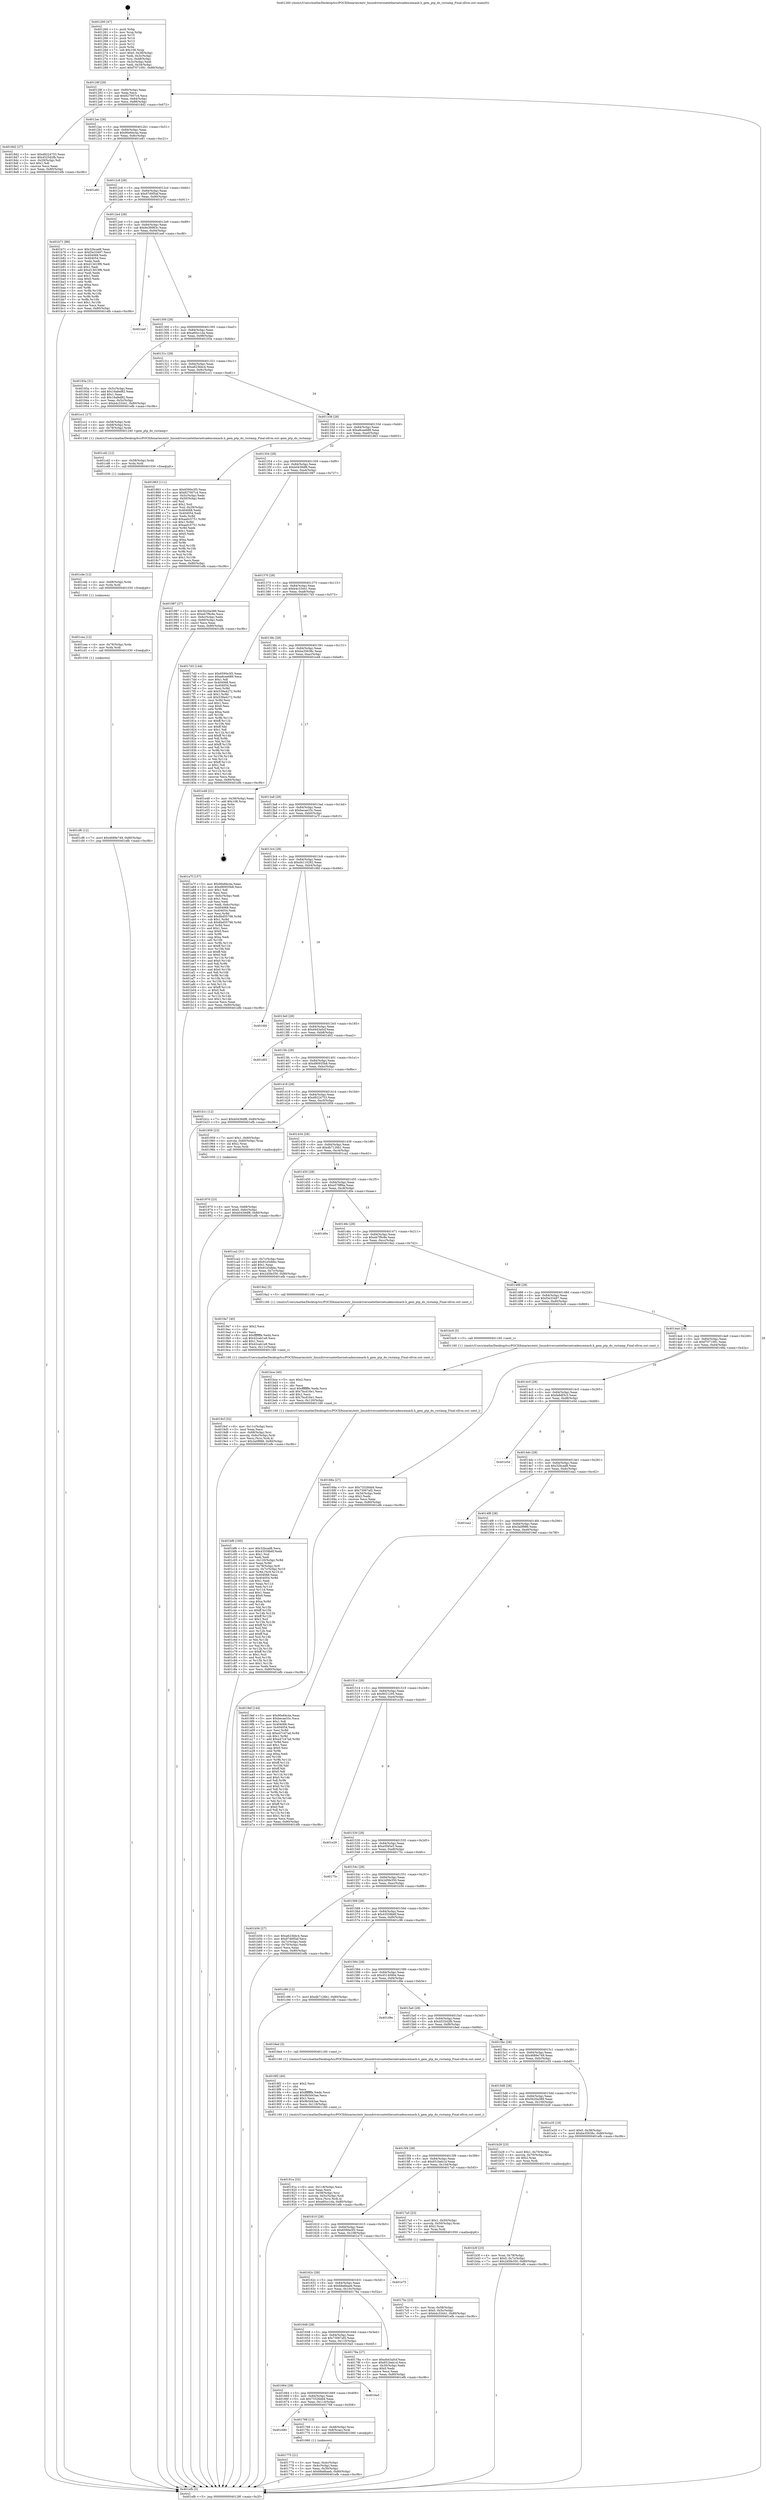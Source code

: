digraph "0x401260" {
  label = "0x401260 (/mnt/c/Users/mathe/Desktop/tcc/POCII/binaries/extr_linuxdriversnetethernetcadencemacb.h_gem_ptp_do_rxstamp_Final-ollvm.out::main(0))"
  labelloc = "t"
  node[shape=record]

  Entry [label="",width=0.3,height=0.3,shape=circle,fillcolor=black,style=filled]
  "0x40128f" [label="{
     0x40128f [29]\l
     | [instrs]\l
     &nbsp;&nbsp;0x40128f \<+3\>: mov -0x80(%rbp),%eax\l
     &nbsp;&nbsp;0x401292 \<+2\>: mov %eax,%ecx\l
     &nbsp;&nbsp;0x401294 \<+6\>: sub $0x827007c4,%ecx\l
     &nbsp;&nbsp;0x40129a \<+6\>: mov %eax,-0x84(%rbp)\l
     &nbsp;&nbsp;0x4012a0 \<+6\>: mov %ecx,-0x88(%rbp)\l
     &nbsp;&nbsp;0x4012a6 \<+6\>: je 00000000004018d2 \<main+0x672\>\l
  }"]
  "0x4018d2" [label="{
     0x4018d2 [27]\l
     | [instrs]\l
     &nbsp;&nbsp;0x4018d2 \<+5\>: mov $0xd9224753,%eax\l
     &nbsp;&nbsp;0x4018d7 \<+5\>: mov $0x4525d2fb,%ecx\l
     &nbsp;&nbsp;0x4018dc \<+3\>: mov -0x29(%rbp),%dl\l
     &nbsp;&nbsp;0x4018df \<+3\>: test $0x1,%dl\l
     &nbsp;&nbsp;0x4018e2 \<+3\>: cmovne %ecx,%eax\l
     &nbsp;&nbsp;0x4018e5 \<+3\>: mov %eax,-0x80(%rbp)\l
     &nbsp;&nbsp;0x4018e8 \<+5\>: jmp 0000000000401efb \<main+0xc9b\>\l
  }"]
  "0x4012ac" [label="{
     0x4012ac [28]\l
     | [instrs]\l
     &nbsp;&nbsp;0x4012ac \<+5\>: jmp 00000000004012b1 \<main+0x51\>\l
     &nbsp;&nbsp;0x4012b1 \<+6\>: mov -0x84(%rbp),%eax\l
     &nbsp;&nbsp;0x4012b7 \<+5\>: sub $0x90e84c4a,%eax\l
     &nbsp;&nbsp;0x4012bc \<+6\>: mov %eax,-0x8c(%rbp)\l
     &nbsp;&nbsp;0x4012c2 \<+6\>: je 0000000000401e81 \<main+0xc21\>\l
  }"]
  Exit [label="",width=0.3,height=0.3,shape=circle,fillcolor=black,style=filled,peripheries=2]
  "0x401e81" [label="{
     0x401e81\l
  }", style=dashed]
  "0x4012c8" [label="{
     0x4012c8 [28]\l
     | [instrs]\l
     &nbsp;&nbsp;0x4012c8 \<+5\>: jmp 00000000004012cd \<main+0x6d\>\l
     &nbsp;&nbsp;0x4012cd \<+6\>: mov -0x84(%rbp),%eax\l
     &nbsp;&nbsp;0x4012d3 \<+5\>: sub $0x97d0f5af,%eax\l
     &nbsp;&nbsp;0x4012d8 \<+6\>: mov %eax,-0x90(%rbp)\l
     &nbsp;&nbsp;0x4012de \<+6\>: je 0000000000401b71 \<main+0x911\>\l
  }"]
  "0x401cf6" [label="{
     0x401cf6 [12]\l
     | [instrs]\l
     &nbsp;&nbsp;0x401cf6 \<+7\>: movl $0x4689e749,-0x80(%rbp)\l
     &nbsp;&nbsp;0x401cfd \<+5\>: jmp 0000000000401efb \<main+0xc9b\>\l
  }"]
  "0x401b71" [label="{
     0x401b71 [88]\l
     | [instrs]\l
     &nbsp;&nbsp;0x401b71 \<+5\>: mov $0x32bcad8,%eax\l
     &nbsp;&nbsp;0x401b76 \<+5\>: mov $0xf3e33497,%ecx\l
     &nbsp;&nbsp;0x401b7b \<+7\>: mov 0x404068,%edx\l
     &nbsp;&nbsp;0x401b82 \<+7\>: mov 0x404054,%esi\l
     &nbsp;&nbsp;0x401b89 \<+2\>: mov %edx,%edi\l
     &nbsp;&nbsp;0x401b8b \<+6\>: sub $0xd13d19f6,%edi\l
     &nbsp;&nbsp;0x401b91 \<+3\>: sub $0x1,%edi\l
     &nbsp;&nbsp;0x401b94 \<+6\>: add $0xd13d19f6,%edi\l
     &nbsp;&nbsp;0x401b9a \<+3\>: imul %edi,%edx\l
     &nbsp;&nbsp;0x401b9d \<+3\>: and $0x1,%edx\l
     &nbsp;&nbsp;0x401ba0 \<+3\>: cmp $0x0,%edx\l
     &nbsp;&nbsp;0x401ba3 \<+4\>: sete %r8b\l
     &nbsp;&nbsp;0x401ba7 \<+3\>: cmp $0xa,%esi\l
     &nbsp;&nbsp;0x401baa \<+4\>: setl %r9b\l
     &nbsp;&nbsp;0x401bae \<+3\>: mov %r8b,%r10b\l
     &nbsp;&nbsp;0x401bb1 \<+3\>: and %r9b,%r10b\l
     &nbsp;&nbsp;0x401bb4 \<+3\>: xor %r9b,%r8b\l
     &nbsp;&nbsp;0x401bb7 \<+3\>: or %r8b,%r10b\l
     &nbsp;&nbsp;0x401bba \<+4\>: test $0x1,%r10b\l
     &nbsp;&nbsp;0x401bbe \<+3\>: cmovne %ecx,%eax\l
     &nbsp;&nbsp;0x401bc1 \<+3\>: mov %eax,-0x80(%rbp)\l
     &nbsp;&nbsp;0x401bc4 \<+5\>: jmp 0000000000401efb \<main+0xc9b\>\l
  }"]
  "0x4012e4" [label="{
     0x4012e4 [28]\l
     | [instrs]\l
     &nbsp;&nbsp;0x4012e4 \<+5\>: jmp 00000000004012e9 \<main+0x89\>\l
     &nbsp;&nbsp;0x4012e9 \<+6\>: mov -0x84(%rbp),%eax\l
     &nbsp;&nbsp;0x4012ef \<+5\>: sub $0x9e39983c,%eax\l
     &nbsp;&nbsp;0x4012f4 \<+6\>: mov %eax,-0x94(%rbp)\l
     &nbsp;&nbsp;0x4012fa \<+6\>: je 0000000000401eef \<main+0xc8f\>\l
  }"]
  "0x401cea" [label="{
     0x401cea [12]\l
     | [instrs]\l
     &nbsp;&nbsp;0x401cea \<+4\>: mov -0x78(%rbp),%rdx\l
     &nbsp;&nbsp;0x401cee \<+3\>: mov %rdx,%rdi\l
     &nbsp;&nbsp;0x401cf1 \<+5\>: call 0000000000401030 \<free@plt\>\l
     | [calls]\l
     &nbsp;&nbsp;0x401030 \{1\} (unknown)\l
  }"]
  "0x401eef" [label="{
     0x401eef\l
  }", style=dashed]
  "0x401300" [label="{
     0x401300 [28]\l
     | [instrs]\l
     &nbsp;&nbsp;0x401300 \<+5\>: jmp 0000000000401305 \<main+0xa5\>\l
     &nbsp;&nbsp;0x401305 \<+6\>: mov -0x84(%rbp),%eax\l
     &nbsp;&nbsp;0x40130b \<+5\>: sub $0xa60cc1da,%eax\l
     &nbsp;&nbsp;0x401310 \<+6\>: mov %eax,-0x98(%rbp)\l
     &nbsp;&nbsp;0x401316 \<+6\>: je 000000000040193a \<main+0x6da\>\l
  }"]
  "0x401cde" [label="{
     0x401cde [12]\l
     | [instrs]\l
     &nbsp;&nbsp;0x401cde \<+4\>: mov -0x68(%rbp),%rdx\l
     &nbsp;&nbsp;0x401ce2 \<+3\>: mov %rdx,%rdi\l
     &nbsp;&nbsp;0x401ce5 \<+5\>: call 0000000000401030 \<free@plt\>\l
     | [calls]\l
     &nbsp;&nbsp;0x401030 \{1\} (unknown)\l
  }"]
  "0x40193a" [label="{
     0x40193a [31]\l
     | [instrs]\l
     &nbsp;&nbsp;0x40193a \<+3\>: mov -0x5c(%rbp),%eax\l
     &nbsp;&nbsp;0x40193d \<+5\>: add $0x16afed82,%eax\l
     &nbsp;&nbsp;0x401942 \<+3\>: add $0x1,%eax\l
     &nbsp;&nbsp;0x401945 \<+5\>: sub $0x16afed82,%eax\l
     &nbsp;&nbsp;0x40194a \<+3\>: mov %eax,-0x5c(%rbp)\l
     &nbsp;&nbsp;0x40194d \<+7\>: movl $0xb4c33441,-0x80(%rbp)\l
     &nbsp;&nbsp;0x401954 \<+5\>: jmp 0000000000401efb \<main+0xc9b\>\l
  }"]
  "0x40131c" [label="{
     0x40131c [28]\l
     | [instrs]\l
     &nbsp;&nbsp;0x40131c \<+5\>: jmp 0000000000401321 \<main+0xc1\>\l
     &nbsp;&nbsp;0x401321 \<+6\>: mov -0x84(%rbp),%eax\l
     &nbsp;&nbsp;0x401327 \<+5\>: sub $0xa623bbc4,%eax\l
     &nbsp;&nbsp;0x40132c \<+6\>: mov %eax,-0x9c(%rbp)\l
     &nbsp;&nbsp;0x401332 \<+6\>: je 0000000000401cc1 \<main+0xa61\>\l
  }"]
  "0x401cd2" [label="{
     0x401cd2 [12]\l
     | [instrs]\l
     &nbsp;&nbsp;0x401cd2 \<+4\>: mov -0x58(%rbp),%rdx\l
     &nbsp;&nbsp;0x401cd6 \<+3\>: mov %rdx,%rdi\l
     &nbsp;&nbsp;0x401cd9 \<+5\>: call 0000000000401030 \<free@plt\>\l
     | [calls]\l
     &nbsp;&nbsp;0x401030 \{1\} (unknown)\l
  }"]
  "0x401cc1" [label="{
     0x401cc1 [17]\l
     | [instrs]\l
     &nbsp;&nbsp;0x401cc1 \<+4\>: mov -0x58(%rbp),%rdi\l
     &nbsp;&nbsp;0x401cc5 \<+4\>: mov -0x68(%rbp),%rsi\l
     &nbsp;&nbsp;0x401cc9 \<+4\>: mov -0x78(%rbp),%rdx\l
     &nbsp;&nbsp;0x401ccd \<+5\>: call 0000000000401240 \<gem_ptp_do_rxstamp\>\l
     | [calls]\l
     &nbsp;&nbsp;0x401240 \{1\} (/mnt/c/Users/mathe/Desktop/tcc/POCII/binaries/extr_linuxdriversnetethernetcadencemacb.h_gem_ptp_do_rxstamp_Final-ollvm.out::gem_ptp_do_rxstamp)\l
  }"]
  "0x401338" [label="{
     0x401338 [28]\l
     | [instrs]\l
     &nbsp;&nbsp;0x401338 \<+5\>: jmp 000000000040133d \<main+0xdd\>\l
     &nbsp;&nbsp;0x40133d \<+6\>: mov -0x84(%rbp),%eax\l
     &nbsp;&nbsp;0x401343 \<+5\>: sub $0xa8cee689,%eax\l
     &nbsp;&nbsp;0x401348 \<+6\>: mov %eax,-0xa0(%rbp)\l
     &nbsp;&nbsp;0x40134e \<+6\>: je 0000000000401863 \<main+0x603\>\l
  }"]
  "0x401bf6" [label="{
     0x401bf6 [160]\l
     | [instrs]\l
     &nbsp;&nbsp;0x401bf6 \<+5\>: mov $0x32bcad8,%ecx\l
     &nbsp;&nbsp;0x401bfb \<+5\>: mov $0x43558b6f,%edx\l
     &nbsp;&nbsp;0x401c00 \<+3\>: mov $0x1,%sil\l
     &nbsp;&nbsp;0x401c03 \<+2\>: xor %edi,%edi\l
     &nbsp;&nbsp;0x401c05 \<+7\>: mov -0x120(%rbp),%r8d\l
     &nbsp;&nbsp;0x401c0c \<+4\>: imul %eax,%r8d\l
     &nbsp;&nbsp;0x401c10 \<+4\>: mov -0x78(%rbp),%r9\l
     &nbsp;&nbsp;0x401c14 \<+4\>: movslq -0x7c(%rbp),%r10\l
     &nbsp;&nbsp;0x401c18 \<+4\>: mov %r8d,(%r9,%r10,4)\l
     &nbsp;&nbsp;0x401c1c \<+7\>: mov 0x404068,%eax\l
     &nbsp;&nbsp;0x401c23 \<+8\>: mov 0x404054,%r8d\l
     &nbsp;&nbsp;0x401c2b \<+3\>: sub $0x1,%edi\l
     &nbsp;&nbsp;0x401c2e \<+3\>: mov %eax,%r11d\l
     &nbsp;&nbsp;0x401c31 \<+3\>: add %edi,%r11d\l
     &nbsp;&nbsp;0x401c34 \<+4\>: imul %r11d,%eax\l
     &nbsp;&nbsp;0x401c38 \<+3\>: and $0x1,%eax\l
     &nbsp;&nbsp;0x401c3b \<+3\>: cmp $0x0,%eax\l
     &nbsp;&nbsp;0x401c3e \<+3\>: sete %bl\l
     &nbsp;&nbsp;0x401c41 \<+4\>: cmp $0xa,%r8d\l
     &nbsp;&nbsp;0x401c45 \<+4\>: setl %r14b\l
     &nbsp;&nbsp;0x401c49 \<+3\>: mov %bl,%r15b\l
     &nbsp;&nbsp;0x401c4c \<+4\>: xor $0xff,%r15b\l
     &nbsp;&nbsp;0x401c50 \<+3\>: mov %r14b,%r12b\l
     &nbsp;&nbsp;0x401c53 \<+4\>: xor $0xff,%r12b\l
     &nbsp;&nbsp;0x401c57 \<+4\>: xor $0x1,%sil\l
     &nbsp;&nbsp;0x401c5b \<+3\>: mov %r15b,%r13b\l
     &nbsp;&nbsp;0x401c5e \<+4\>: and $0xff,%r13b\l
     &nbsp;&nbsp;0x401c62 \<+3\>: and %sil,%bl\l
     &nbsp;&nbsp;0x401c65 \<+3\>: mov %r12b,%al\l
     &nbsp;&nbsp;0x401c68 \<+2\>: and $0xff,%al\l
     &nbsp;&nbsp;0x401c6a \<+3\>: and %sil,%r14b\l
     &nbsp;&nbsp;0x401c6d \<+3\>: or %bl,%r13b\l
     &nbsp;&nbsp;0x401c70 \<+3\>: or %r14b,%al\l
     &nbsp;&nbsp;0x401c73 \<+3\>: xor %al,%r13b\l
     &nbsp;&nbsp;0x401c76 \<+3\>: or %r12b,%r15b\l
     &nbsp;&nbsp;0x401c79 \<+4\>: xor $0xff,%r15b\l
     &nbsp;&nbsp;0x401c7d \<+4\>: or $0x1,%sil\l
     &nbsp;&nbsp;0x401c81 \<+3\>: and %sil,%r15b\l
     &nbsp;&nbsp;0x401c84 \<+3\>: or %r15b,%r13b\l
     &nbsp;&nbsp;0x401c87 \<+4\>: test $0x1,%r13b\l
     &nbsp;&nbsp;0x401c8b \<+3\>: cmovne %edx,%ecx\l
     &nbsp;&nbsp;0x401c8e \<+3\>: mov %ecx,-0x80(%rbp)\l
     &nbsp;&nbsp;0x401c91 \<+5\>: jmp 0000000000401efb \<main+0xc9b\>\l
  }"]
  "0x401863" [label="{
     0x401863 [111]\l
     | [instrs]\l
     &nbsp;&nbsp;0x401863 \<+5\>: mov $0x6590e3f3,%eax\l
     &nbsp;&nbsp;0x401868 \<+5\>: mov $0x827007c4,%ecx\l
     &nbsp;&nbsp;0x40186d \<+3\>: mov -0x5c(%rbp),%edx\l
     &nbsp;&nbsp;0x401870 \<+3\>: cmp -0x50(%rbp),%edx\l
     &nbsp;&nbsp;0x401873 \<+4\>: setl %sil\l
     &nbsp;&nbsp;0x401877 \<+4\>: and $0x1,%sil\l
     &nbsp;&nbsp;0x40187b \<+4\>: mov %sil,-0x29(%rbp)\l
     &nbsp;&nbsp;0x40187f \<+7\>: mov 0x404068,%edx\l
     &nbsp;&nbsp;0x401886 \<+7\>: mov 0x404054,%edi\l
     &nbsp;&nbsp;0x40188d \<+3\>: mov %edx,%r8d\l
     &nbsp;&nbsp;0x401890 \<+7\>: add $0xaa0c5751,%r8d\l
     &nbsp;&nbsp;0x401897 \<+4\>: sub $0x1,%r8d\l
     &nbsp;&nbsp;0x40189b \<+7\>: sub $0xaa0c5751,%r8d\l
     &nbsp;&nbsp;0x4018a2 \<+4\>: imul %r8d,%edx\l
     &nbsp;&nbsp;0x4018a6 \<+3\>: and $0x1,%edx\l
     &nbsp;&nbsp;0x4018a9 \<+3\>: cmp $0x0,%edx\l
     &nbsp;&nbsp;0x4018ac \<+4\>: sete %sil\l
     &nbsp;&nbsp;0x4018b0 \<+3\>: cmp $0xa,%edi\l
     &nbsp;&nbsp;0x4018b3 \<+4\>: setl %r9b\l
     &nbsp;&nbsp;0x4018b7 \<+3\>: mov %sil,%r10b\l
     &nbsp;&nbsp;0x4018ba \<+3\>: and %r9b,%r10b\l
     &nbsp;&nbsp;0x4018bd \<+3\>: xor %r9b,%sil\l
     &nbsp;&nbsp;0x4018c0 \<+3\>: or %sil,%r10b\l
     &nbsp;&nbsp;0x4018c3 \<+4\>: test $0x1,%r10b\l
     &nbsp;&nbsp;0x4018c7 \<+3\>: cmovne %ecx,%eax\l
     &nbsp;&nbsp;0x4018ca \<+3\>: mov %eax,-0x80(%rbp)\l
     &nbsp;&nbsp;0x4018cd \<+5\>: jmp 0000000000401efb \<main+0xc9b\>\l
  }"]
  "0x401354" [label="{
     0x401354 [28]\l
     | [instrs]\l
     &nbsp;&nbsp;0x401354 \<+5\>: jmp 0000000000401359 \<main+0xf9\>\l
     &nbsp;&nbsp;0x401359 \<+6\>: mov -0x84(%rbp),%eax\l
     &nbsp;&nbsp;0x40135f \<+5\>: sub $0xb0439df8,%eax\l
     &nbsp;&nbsp;0x401364 \<+6\>: mov %eax,-0xa4(%rbp)\l
     &nbsp;&nbsp;0x40136a \<+6\>: je 0000000000401987 \<main+0x727\>\l
  }"]
  "0x401bce" [label="{
     0x401bce [40]\l
     | [instrs]\l
     &nbsp;&nbsp;0x401bce \<+5\>: mov $0x2,%ecx\l
     &nbsp;&nbsp;0x401bd3 \<+1\>: cltd\l
     &nbsp;&nbsp;0x401bd4 \<+2\>: idiv %ecx\l
     &nbsp;&nbsp;0x401bd6 \<+6\>: imul $0xfffffffe,%edx,%ecx\l
     &nbsp;&nbsp;0x401bdc \<+6\>: add $0x7bcd16e1,%ecx\l
     &nbsp;&nbsp;0x401be2 \<+3\>: add $0x1,%ecx\l
     &nbsp;&nbsp;0x401be5 \<+6\>: sub $0x7bcd16e1,%ecx\l
     &nbsp;&nbsp;0x401beb \<+6\>: mov %ecx,-0x120(%rbp)\l
     &nbsp;&nbsp;0x401bf1 \<+5\>: call 0000000000401160 \<next_i\>\l
     | [calls]\l
     &nbsp;&nbsp;0x401160 \{1\} (/mnt/c/Users/mathe/Desktop/tcc/POCII/binaries/extr_linuxdriversnetethernetcadencemacb.h_gem_ptp_do_rxstamp_Final-ollvm.out::next_i)\l
  }"]
  "0x401987" [label="{
     0x401987 [27]\l
     | [instrs]\l
     &nbsp;&nbsp;0x401987 \<+5\>: mov $0x5b20a389,%eax\l
     &nbsp;&nbsp;0x40198c \<+5\>: mov $0xeb7f9c8e,%ecx\l
     &nbsp;&nbsp;0x401991 \<+3\>: mov -0x6c(%rbp),%edx\l
     &nbsp;&nbsp;0x401994 \<+3\>: cmp -0x60(%rbp),%edx\l
     &nbsp;&nbsp;0x401997 \<+3\>: cmovl %ecx,%eax\l
     &nbsp;&nbsp;0x40199a \<+3\>: mov %eax,-0x80(%rbp)\l
     &nbsp;&nbsp;0x40199d \<+5\>: jmp 0000000000401efb \<main+0xc9b\>\l
  }"]
  "0x401370" [label="{
     0x401370 [28]\l
     | [instrs]\l
     &nbsp;&nbsp;0x401370 \<+5\>: jmp 0000000000401375 \<main+0x115\>\l
     &nbsp;&nbsp;0x401375 \<+6\>: mov -0x84(%rbp),%eax\l
     &nbsp;&nbsp;0x40137b \<+5\>: sub $0xb4c33441,%eax\l
     &nbsp;&nbsp;0x401380 \<+6\>: mov %eax,-0xa8(%rbp)\l
     &nbsp;&nbsp;0x401386 \<+6\>: je 00000000004017d3 \<main+0x573\>\l
  }"]
  "0x401b3f" [label="{
     0x401b3f [23]\l
     | [instrs]\l
     &nbsp;&nbsp;0x401b3f \<+4\>: mov %rax,-0x78(%rbp)\l
     &nbsp;&nbsp;0x401b43 \<+7\>: movl $0x0,-0x7c(%rbp)\l
     &nbsp;&nbsp;0x401b4a \<+7\>: movl $0x2d5fe350,-0x80(%rbp)\l
     &nbsp;&nbsp;0x401b51 \<+5\>: jmp 0000000000401efb \<main+0xc9b\>\l
  }"]
  "0x4017d3" [label="{
     0x4017d3 [144]\l
     | [instrs]\l
     &nbsp;&nbsp;0x4017d3 \<+5\>: mov $0x6590e3f3,%eax\l
     &nbsp;&nbsp;0x4017d8 \<+5\>: mov $0xa8cee689,%ecx\l
     &nbsp;&nbsp;0x4017dd \<+2\>: mov $0x1,%dl\l
     &nbsp;&nbsp;0x4017df \<+7\>: mov 0x404068,%esi\l
     &nbsp;&nbsp;0x4017e6 \<+7\>: mov 0x404054,%edi\l
     &nbsp;&nbsp;0x4017ed \<+3\>: mov %esi,%r8d\l
     &nbsp;&nbsp;0x4017f0 \<+7\>: add $0x539a4272,%r8d\l
     &nbsp;&nbsp;0x4017f7 \<+4\>: sub $0x1,%r8d\l
     &nbsp;&nbsp;0x4017fb \<+7\>: sub $0x539a4272,%r8d\l
     &nbsp;&nbsp;0x401802 \<+4\>: imul %r8d,%esi\l
     &nbsp;&nbsp;0x401806 \<+3\>: and $0x1,%esi\l
     &nbsp;&nbsp;0x401809 \<+3\>: cmp $0x0,%esi\l
     &nbsp;&nbsp;0x40180c \<+4\>: sete %r9b\l
     &nbsp;&nbsp;0x401810 \<+3\>: cmp $0xa,%edi\l
     &nbsp;&nbsp;0x401813 \<+4\>: setl %r10b\l
     &nbsp;&nbsp;0x401817 \<+3\>: mov %r9b,%r11b\l
     &nbsp;&nbsp;0x40181a \<+4\>: xor $0xff,%r11b\l
     &nbsp;&nbsp;0x40181e \<+3\>: mov %r10b,%bl\l
     &nbsp;&nbsp;0x401821 \<+3\>: xor $0xff,%bl\l
     &nbsp;&nbsp;0x401824 \<+3\>: xor $0x1,%dl\l
     &nbsp;&nbsp;0x401827 \<+3\>: mov %r11b,%r14b\l
     &nbsp;&nbsp;0x40182a \<+4\>: and $0xff,%r14b\l
     &nbsp;&nbsp;0x40182e \<+3\>: and %dl,%r9b\l
     &nbsp;&nbsp;0x401831 \<+3\>: mov %bl,%r15b\l
     &nbsp;&nbsp;0x401834 \<+4\>: and $0xff,%r15b\l
     &nbsp;&nbsp;0x401838 \<+3\>: and %dl,%r10b\l
     &nbsp;&nbsp;0x40183b \<+3\>: or %r9b,%r14b\l
     &nbsp;&nbsp;0x40183e \<+3\>: or %r10b,%r15b\l
     &nbsp;&nbsp;0x401841 \<+3\>: xor %r15b,%r14b\l
     &nbsp;&nbsp;0x401844 \<+3\>: or %bl,%r11b\l
     &nbsp;&nbsp;0x401847 \<+4\>: xor $0xff,%r11b\l
     &nbsp;&nbsp;0x40184b \<+3\>: or $0x1,%dl\l
     &nbsp;&nbsp;0x40184e \<+3\>: and %dl,%r11b\l
     &nbsp;&nbsp;0x401851 \<+3\>: or %r11b,%r14b\l
     &nbsp;&nbsp;0x401854 \<+4\>: test $0x1,%r14b\l
     &nbsp;&nbsp;0x401858 \<+3\>: cmovne %ecx,%eax\l
     &nbsp;&nbsp;0x40185b \<+3\>: mov %eax,-0x80(%rbp)\l
     &nbsp;&nbsp;0x40185e \<+5\>: jmp 0000000000401efb \<main+0xc9b\>\l
  }"]
  "0x40138c" [label="{
     0x40138c [28]\l
     | [instrs]\l
     &nbsp;&nbsp;0x40138c \<+5\>: jmp 0000000000401391 \<main+0x131\>\l
     &nbsp;&nbsp;0x401391 \<+6\>: mov -0x84(%rbp),%eax\l
     &nbsp;&nbsp;0x401397 \<+5\>: sub $0xbe35638c,%eax\l
     &nbsp;&nbsp;0x40139c \<+6\>: mov %eax,-0xac(%rbp)\l
     &nbsp;&nbsp;0x4013a2 \<+6\>: je 0000000000401e48 \<main+0xbe8\>\l
  }"]
  "0x4019cf" [label="{
     0x4019cf [32]\l
     | [instrs]\l
     &nbsp;&nbsp;0x4019cf \<+6\>: mov -0x11c(%rbp),%ecx\l
     &nbsp;&nbsp;0x4019d5 \<+3\>: imul %eax,%ecx\l
     &nbsp;&nbsp;0x4019d8 \<+4\>: mov -0x68(%rbp),%rsi\l
     &nbsp;&nbsp;0x4019dc \<+4\>: movslq -0x6c(%rbp),%rdi\l
     &nbsp;&nbsp;0x4019e0 \<+3\>: mov %ecx,(%rsi,%rdi,4)\l
     &nbsp;&nbsp;0x4019e3 \<+7\>: movl $0x3a0f986,-0x80(%rbp)\l
     &nbsp;&nbsp;0x4019ea \<+5\>: jmp 0000000000401efb \<main+0xc9b\>\l
  }"]
  "0x401e48" [label="{
     0x401e48 [21]\l
     | [instrs]\l
     &nbsp;&nbsp;0x401e48 \<+3\>: mov -0x38(%rbp),%eax\l
     &nbsp;&nbsp;0x401e4b \<+7\>: add $0x108,%rsp\l
     &nbsp;&nbsp;0x401e52 \<+1\>: pop %rbx\l
     &nbsp;&nbsp;0x401e53 \<+2\>: pop %r12\l
     &nbsp;&nbsp;0x401e55 \<+2\>: pop %r13\l
     &nbsp;&nbsp;0x401e57 \<+2\>: pop %r14\l
     &nbsp;&nbsp;0x401e59 \<+2\>: pop %r15\l
     &nbsp;&nbsp;0x401e5b \<+1\>: pop %rbp\l
     &nbsp;&nbsp;0x401e5c \<+1\>: ret\l
  }"]
  "0x4013a8" [label="{
     0x4013a8 [28]\l
     | [instrs]\l
     &nbsp;&nbsp;0x4013a8 \<+5\>: jmp 00000000004013ad \<main+0x14d\>\l
     &nbsp;&nbsp;0x4013ad \<+6\>: mov -0x84(%rbp),%eax\l
     &nbsp;&nbsp;0x4013b3 \<+5\>: sub $0xbecae33c,%eax\l
     &nbsp;&nbsp;0x4013b8 \<+6\>: mov %eax,-0xb0(%rbp)\l
     &nbsp;&nbsp;0x4013be \<+6\>: je 0000000000401a7f \<main+0x81f\>\l
  }"]
  "0x4019a7" [label="{
     0x4019a7 [40]\l
     | [instrs]\l
     &nbsp;&nbsp;0x4019a7 \<+5\>: mov $0x2,%ecx\l
     &nbsp;&nbsp;0x4019ac \<+1\>: cltd\l
     &nbsp;&nbsp;0x4019ad \<+2\>: idiv %ecx\l
     &nbsp;&nbsp;0x4019af \<+6\>: imul $0xfffffffe,%edx,%ecx\l
     &nbsp;&nbsp;0x4019b5 \<+6\>: sub $0x42cab1a9,%ecx\l
     &nbsp;&nbsp;0x4019bb \<+3\>: add $0x1,%ecx\l
     &nbsp;&nbsp;0x4019be \<+6\>: add $0x42cab1a9,%ecx\l
     &nbsp;&nbsp;0x4019c4 \<+6\>: mov %ecx,-0x11c(%rbp)\l
     &nbsp;&nbsp;0x4019ca \<+5\>: call 0000000000401160 \<next_i\>\l
     | [calls]\l
     &nbsp;&nbsp;0x401160 \{1\} (/mnt/c/Users/mathe/Desktop/tcc/POCII/binaries/extr_linuxdriversnetethernetcadencemacb.h_gem_ptp_do_rxstamp_Final-ollvm.out::next_i)\l
  }"]
  "0x401a7f" [label="{
     0x401a7f [157]\l
     | [instrs]\l
     &nbsp;&nbsp;0x401a7f \<+5\>: mov $0x90e84c4a,%eax\l
     &nbsp;&nbsp;0x401a84 \<+5\>: mov $0xd90935b8,%ecx\l
     &nbsp;&nbsp;0x401a89 \<+2\>: mov $0x1,%dl\l
     &nbsp;&nbsp;0x401a8b \<+2\>: xor %esi,%esi\l
     &nbsp;&nbsp;0x401a8d \<+3\>: mov -0x6c(%rbp),%edi\l
     &nbsp;&nbsp;0x401a90 \<+3\>: sub $0x1,%esi\l
     &nbsp;&nbsp;0x401a93 \<+2\>: sub %esi,%edi\l
     &nbsp;&nbsp;0x401a95 \<+3\>: mov %edi,-0x6c(%rbp)\l
     &nbsp;&nbsp;0x401a98 \<+7\>: mov 0x404068,%esi\l
     &nbsp;&nbsp;0x401a9f \<+7\>: mov 0x404054,%edi\l
     &nbsp;&nbsp;0x401aa6 \<+3\>: mov %esi,%r8d\l
     &nbsp;&nbsp;0x401aa9 \<+7\>: add $0x6bd55798,%r8d\l
     &nbsp;&nbsp;0x401ab0 \<+4\>: sub $0x1,%r8d\l
     &nbsp;&nbsp;0x401ab4 \<+7\>: sub $0x6bd55798,%r8d\l
     &nbsp;&nbsp;0x401abb \<+4\>: imul %r8d,%esi\l
     &nbsp;&nbsp;0x401abf \<+3\>: and $0x1,%esi\l
     &nbsp;&nbsp;0x401ac2 \<+3\>: cmp $0x0,%esi\l
     &nbsp;&nbsp;0x401ac5 \<+4\>: sete %r9b\l
     &nbsp;&nbsp;0x401ac9 \<+3\>: cmp $0xa,%edi\l
     &nbsp;&nbsp;0x401acc \<+4\>: setl %r10b\l
     &nbsp;&nbsp;0x401ad0 \<+3\>: mov %r9b,%r11b\l
     &nbsp;&nbsp;0x401ad3 \<+4\>: xor $0xff,%r11b\l
     &nbsp;&nbsp;0x401ad7 \<+3\>: mov %r10b,%bl\l
     &nbsp;&nbsp;0x401ada \<+3\>: xor $0xff,%bl\l
     &nbsp;&nbsp;0x401add \<+3\>: xor $0x0,%dl\l
     &nbsp;&nbsp;0x401ae0 \<+3\>: mov %r11b,%r14b\l
     &nbsp;&nbsp;0x401ae3 \<+4\>: and $0x0,%r14b\l
     &nbsp;&nbsp;0x401ae7 \<+3\>: and %dl,%r9b\l
     &nbsp;&nbsp;0x401aea \<+3\>: mov %bl,%r15b\l
     &nbsp;&nbsp;0x401aed \<+4\>: and $0x0,%r15b\l
     &nbsp;&nbsp;0x401af1 \<+3\>: and %dl,%r10b\l
     &nbsp;&nbsp;0x401af4 \<+3\>: or %r9b,%r14b\l
     &nbsp;&nbsp;0x401af7 \<+3\>: or %r10b,%r15b\l
     &nbsp;&nbsp;0x401afa \<+3\>: xor %r15b,%r14b\l
     &nbsp;&nbsp;0x401afd \<+3\>: or %bl,%r11b\l
     &nbsp;&nbsp;0x401b00 \<+4\>: xor $0xff,%r11b\l
     &nbsp;&nbsp;0x401b04 \<+3\>: or $0x0,%dl\l
     &nbsp;&nbsp;0x401b07 \<+3\>: and %dl,%r11b\l
     &nbsp;&nbsp;0x401b0a \<+3\>: or %r11b,%r14b\l
     &nbsp;&nbsp;0x401b0d \<+4\>: test $0x1,%r14b\l
     &nbsp;&nbsp;0x401b11 \<+3\>: cmovne %ecx,%eax\l
     &nbsp;&nbsp;0x401b14 \<+3\>: mov %eax,-0x80(%rbp)\l
     &nbsp;&nbsp;0x401b17 \<+5\>: jmp 0000000000401efb \<main+0xc9b\>\l
  }"]
  "0x4013c4" [label="{
     0x4013c4 [28]\l
     | [instrs]\l
     &nbsp;&nbsp;0x4013c4 \<+5\>: jmp 00000000004013c9 \<main+0x169\>\l
     &nbsp;&nbsp;0x4013c9 \<+6\>: mov -0x84(%rbp),%eax\l
     &nbsp;&nbsp;0x4013cf \<+5\>: sub $0xd4110292,%eax\l
     &nbsp;&nbsp;0x4013d4 \<+6\>: mov %eax,-0xb4(%rbp)\l
     &nbsp;&nbsp;0x4013da \<+6\>: je 00000000004016fd \<main+0x49d\>\l
  }"]
  "0x401970" [label="{
     0x401970 [23]\l
     | [instrs]\l
     &nbsp;&nbsp;0x401970 \<+4\>: mov %rax,-0x68(%rbp)\l
     &nbsp;&nbsp;0x401974 \<+7\>: movl $0x0,-0x6c(%rbp)\l
     &nbsp;&nbsp;0x40197b \<+7\>: movl $0xb0439df8,-0x80(%rbp)\l
     &nbsp;&nbsp;0x401982 \<+5\>: jmp 0000000000401efb \<main+0xc9b\>\l
  }"]
  "0x4016fd" [label="{
     0x4016fd\l
  }", style=dashed]
  "0x4013e0" [label="{
     0x4013e0 [28]\l
     | [instrs]\l
     &nbsp;&nbsp;0x4013e0 \<+5\>: jmp 00000000004013e5 \<main+0x185\>\l
     &nbsp;&nbsp;0x4013e5 \<+6\>: mov -0x84(%rbp),%eax\l
     &nbsp;&nbsp;0x4013eb \<+5\>: sub $0xd443a5cf,%eax\l
     &nbsp;&nbsp;0x4013f0 \<+6\>: mov %eax,-0xb8(%rbp)\l
     &nbsp;&nbsp;0x4013f6 \<+6\>: je 0000000000401d02 \<main+0xaa2\>\l
  }"]
  "0x40191a" [label="{
     0x40191a [32]\l
     | [instrs]\l
     &nbsp;&nbsp;0x40191a \<+6\>: mov -0x118(%rbp),%ecx\l
     &nbsp;&nbsp;0x401920 \<+3\>: imul %eax,%ecx\l
     &nbsp;&nbsp;0x401923 \<+4\>: mov -0x58(%rbp),%rsi\l
     &nbsp;&nbsp;0x401927 \<+4\>: movslq -0x5c(%rbp),%rdi\l
     &nbsp;&nbsp;0x40192b \<+3\>: mov %ecx,(%rsi,%rdi,4)\l
     &nbsp;&nbsp;0x40192e \<+7\>: movl $0xa60cc1da,-0x80(%rbp)\l
     &nbsp;&nbsp;0x401935 \<+5\>: jmp 0000000000401efb \<main+0xc9b\>\l
  }"]
  "0x401d02" [label="{
     0x401d02\l
  }", style=dashed]
  "0x4013fc" [label="{
     0x4013fc [28]\l
     | [instrs]\l
     &nbsp;&nbsp;0x4013fc \<+5\>: jmp 0000000000401401 \<main+0x1a1\>\l
     &nbsp;&nbsp;0x401401 \<+6\>: mov -0x84(%rbp),%eax\l
     &nbsp;&nbsp;0x401407 \<+5\>: sub $0xd90935b8,%eax\l
     &nbsp;&nbsp;0x40140c \<+6\>: mov %eax,-0xbc(%rbp)\l
     &nbsp;&nbsp;0x401412 \<+6\>: je 0000000000401b1c \<main+0x8bc\>\l
  }"]
  "0x4018f2" [label="{
     0x4018f2 [40]\l
     | [instrs]\l
     &nbsp;&nbsp;0x4018f2 \<+5\>: mov $0x2,%ecx\l
     &nbsp;&nbsp;0x4018f7 \<+1\>: cltd\l
     &nbsp;&nbsp;0x4018f8 \<+2\>: idiv %ecx\l
     &nbsp;&nbsp;0x4018fa \<+6\>: imul $0xfffffffe,%edx,%ecx\l
     &nbsp;&nbsp;0x401900 \<+6\>: add $0x9b5d43ae,%ecx\l
     &nbsp;&nbsp;0x401906 \<+3\>: add $0x1,%ecx\l
     &nbsp;&nbsp;0x401909 \<+6\>: sub $0x9b5d43ae,%ecx\l
     &nbsp;&nbsp;0x40190f \<+6\>: mov %ecx,-0x118(%rbp)\l
     &nbsp;&nbsp;0x401915 \<+5\>: call 0000000000401160 \<next_i\>\l
     | [calls]\l
     &nbsp;&nbsp;0x401160 \{1\} (/mnt/c/Users/mathe/Desktop/tcc/POCII/binaries/extr_linuxdriversnetethernetcadencemacb.h_gem_ptp_do_rxstamp_Final-ollvm.out::next_i)\l
  }"]
  "0x401b1c" [label="{
     0x401b1c [12]\l
     | [instrs]\l
     &nbsp;&nbsp;0x401b1c \<+7\>: movl $0xb0439df8,-0x80(%rbp)\l
     &nbsp;&nbsp;0x401b23 \<+5\>: jmp 0000000000401efb \<main+0xc9b\>\l
  }"]
  "0x401418" [label="{
     0x401418 [28]\l
     | [instrs]\l
     &nbsp;&nbsp;0x401418 \<+5\>: jmp 000000000040141d \<main+0x1bd\>\l
     &nbsp;&nbsp;0x40141d \<+6\>: mov -0x84(%rbp),%eax\l
     &nbsp;&nbsp;0x401423 \<+5\>: sub $0xd9224753,%eax\l
     &nbsp;&nbsp;0x401428 \<+6\>: mov %eax,-0xc0(%rbp)\l
     &nbsp;&nbsp;0x40142e \<+6\>: je 0000000000401959 \<main+0x6f9\>\l
  }"]
  "0x4017bc" [label="{
     0x4017bc [23]\l
     | [instrs]\l
     &nbsp;&nbsp;0x4017bc \<+4\>: mov %rax,-0x58(%rbp)\l
     &nbsp;&nbsp;0x4017c0 \<+7\>: movl $0x0,-0x5c(%rbp)\l
     &nbsp;&nbsp;0x4017c7 \<+7\>: movl $0xb4c33441,-0x80(%rbp)\l
     &nbsp;&nbsp;0x4017ce \<+5\>: jmp 0000000000401efb \<main+0xc9b\>\l
  }"]
  "0x401959" [label="{
     0x401959 [23]\l
     | [instrs]\l
     &nbsp;&nbsp;0x401959 \<+7\>: movl $0x1,-0x60(%rbp)\l
     &nbsp;&nbsp;0x401960 \<+4\>: movslq -0x60(%rbp),%rax\l
     &nbsp;&nbsp;0x401964 \<+4\>: shl $0x2,%rax\l
     &nbsp;&nbsp;0x401968 \<+3\>: mov %rax,%rdi\l
     &nbsp;&nbsp;0x40196b \<+5\>: call 0000000000401050 \<malloc@plt\>\l
     | [calls]\l
     &nbsp;&nbsp;0x401050 \{1\} (unknown)\l
  }"]
  "0x401434" [label="{
     0x401434 [28]\l
     | [instrs]\l
     &nbsp;&nbsp;0x401434 \<+5\>: jmp 0000000000401439 \<main+0x1d9\>\l
     &nbsp;&nbsp;0x401439 \<+6\>: mov -0x84(%rbp),%eax\l
     &nbsp;&nbsp;0x40143f \<+5\>: sub $0xdb7126b1,%eax\l
     &nbsp;&nbsp;0x401444 \<+6\>: mov %eax,-0xc4(%rbp)\l
     &nbsp;&nbsp;0x40144a \<+6\>: je 0000000000401ca2 \<main+0xa42\>\l
  }"]
  "0x401775" [label="{
     0x401775 [21]\l
     | [instrs]\l
     &nbsp;&nbsp;0x401775 \<+3\>: mov %eax,-0x4c(%rbp)\l
     &nbsp;&nbsp;0x401778 \<+3\>: mov -0x4c(%rbp),%eax\l
     &nbsp;&nbsp;0x40177b \<+3\>: mov %eax,-0x30(%rbp)\l
     &nbsp;&nbsp;0x40177e \<+7\>: movl $0x68a6baeb,-0x80(%rbp)\l
     &nbsp;&nbsp;0x401785 \<+5\>: jmp 0000000000401efb \<main+0xc9b\>\l
  }"]
  "0x401ca2" [label="{
     0x401ca2 [31]\l
     | [instrs]\l
     &nbsp;&nbsp;0x401ca2 \<+3\>: mov -0x7c(%rbp),%eax\l
     &nbsp;&nbsp;0x401ca5 \<+5\>: add $0x91e5dbbc,%eax\l
     &nbsp;&nbsp;0x401caa \<+3\>: add $0x1,%eax\l
     &nbsp;&nbsp;0x401cad \<+5\>: sub $0x91e5dbbc,%eax\l
     &nbsp;&nbsp;0x401cb2 \<+3\>: mov %eax,-0x7c(%rbp)\l
     &nbsp;&nbsp;0x401cb5 \<+7\>: movl $0x2d5fe350,-0x80(%rbp)\l
     &nbsp;&nbsp;0x401cbc \<+5\>: jmp 0000000000401efb \<main+0xc9b\>\l
  }"]
  "0x401450" [label="{
     0x401450 [28]\l
     | [instrs]\l
     &nbsp;&nbsp;0x401450 \<+5\>: jmp 0000000000401455 \<main+0x1f5\>\l
     &nbsp;&nbsp;0x401455 \<+6\>: mov -0x84(%rbp),%eax\l
     &nbsp;&nbsp;0x40145b \<+5\>: sub $0xe578ff4a,%eax\l
     &nbsp;&nbsp;0x401460 \<+6\>: mov %eax,-0xc8(%rbp)\l
     &nbsp;&nbsp;0x401466 \<+6\>: je 0000000000401d0e \<main+0xaae\>\l
  }"]
  "0x401680" [label="{
     0x401680\l
  }", style=dashed]
  "0x401d0e" [label="{
     0x401d0e\l
  }", style=dashed]
  "0x40146c" [label="{
     0x40146c [28]\l
     | [instrs]\l
     &nbsp;&nbsp;0x40146c \<+5\>: jmp 0000000000401471 \<main+0x211\>\l
     &nbsp;&nbsp;0x401471 \<+6\>: mov -0x84(%rbp),%eax\l
     &nbsp;&nbsp;0x401477 \<+5\>: sub $0xeb7f9c8e,%eax\l
     &nbsp;&nbsp;0x40147c \<+6\>: mov %eax,-0xcc(%rbp)\l
     &nbsp;&nbsp;0x401482 \<+6\>: je 00000000004019a2 \<main+0x742\>\l
  }"]
  "0x401768" [label="{
     0x401768 [13]\l
     | [instrs]\l
     &nbsp;&nbsp;0x401768 \<+4\>: mov -0x48(%rbp),%rax\l
     &nbsp;&nbsp;0x40176c \<+4\>: mov 0x8(%rax),%rdi\l
     &nbsp;&nbsp;0x401770 \<+5\>: call 0000000000401060 \<atoi@plt\>\l
     | [calls]\l
     &nbsp;&nbsp;0x401060 \{1\} (unknown)\l
  }"]
  "0x4019a2" [label="{
     0x4019a2 [5]\l
     | [instrs]\l
     &nbsp;&nbsp;0x4019a2 \<+5\>: call 0000000000401160 \<next_i\>\l
     | [calls]\l
     &nbsp;&nbsp;0x401160 \{1\} (/mnt/c/Users/mathe/Desktop/tcc/POCII/binaries/extr_linuxdriversnetethernetcadencemacb.h_gem_ptp_do_rxstamp_Final-ollvm.out::next_i)\l
  }"]
  "0x401488" [label="{
     0x401488 [28]\l
     | [instrs]\l
     &nbsp;&nbsp;0x401488 \<+5\>: jmp 000000000040148d \<main+0x22d\>\l
     &nbsp;&nbsp;0x40148d \<+6\>: mov -0x84(%rbp),%eax\l
     &nbsp;&nbsp;0x401493 \<+5\>: sub $0xf3e33497,%eax\l
     &nbsp;&nbsp;0x401498 \<+6\>: mov %eax,-0xd0(%rbp)\l
     &nbsp;&nbsp;0x40149e \<+6\>: je 0000000000401bc9 \<main+0x969\>\l
  }"]
  "0x401664" [label="{
     0x401664 [28]\l
     | [instrs]\l
     &nbsp;&nbsp;0x401664 \<+5\>: jmp 0000000000401669 \<main+0x409\>\l
     &nbsp;&nbsp;0x401669 \<+6\>: mov -0x84(%rbp),%eax\l
     &nbsp;&nbsp;0x40166f \<+5\>: sub $0x73326dd4,%eax\l
     &nbsp;&nbsp;0x401674 \<+6\>: mov %eax,-0x114(%rbp)\l
     &nbsp;&nbsp;0x40167a \<+6\>: je 0000000000401768 \<main+0x508\>\l
  }"]
  "0x401bc9" [label="{
     0x401bc9 [5]\l
     | [instrs]\l
     &nbsp;&nbsp;0x401bc9 \<+5\>: call 0000000000401160 \<next_i\>\l
     | [calls]\l
     &nbsp;&nbsp;0x401160 \{1\} (/mnt/c/Users/mathe/Desktop/tcc/POCII/binaries/extr_linuxdriversnetethernetcadencemacb.h_gem_ptp_do_rxstamp_Final-ollvm.out::next_i)\l
  }"]
  "0x4014a4" [label="{
     0x4014a4 [28]\l
     | [instrs]\l
     &nbsp;&nbsp;0x4014a4 \<+5\>: jmp 00000000004014a9 \<main+0x249\>\l
     &nbsp;&nbsp;0x4014a9 \<+6\>: mov -0x84(%rbp),%eax\l
     &nbsp;&nbsp;0x4014af \<+5\>: sub $0xf7071091,%eax\l
     &nbsp;&nbsp;0x4014b4 \<+6\>: mov %eax,-0xd4(%rbp)\l
     &nbsp;&nbsp;0x4014ba \<+6\>: je 000000000040168a \<main+0x42a\>\l
  }"]
  "0x4016a5" [label="{
     0x4016a5\l
  }", style=dashed]
  "0x40168a" [label="{
     0x40168a [27]\l
     | [instrs]\l
     &nbsp;&nbsp;0x40168a \<+5\>: mov $0x73326dd4,%eax\l
     &nbsp;&nbsp;0x40168f \<+5\>: mov $0x73067af2,%ecx\l
     &nbsp;&nbsp;0x401694 \<+3\>: mov -0x34(%rbp),%edx\l
     &nbsp;&nbsp;0x401697 \<+3\>: cmp $0x2,%edx\l
     &nbsp;&nbsp;0x40169a \<+3\>: cmovne %ecx,%eax\l
     &nbsp;&nbsp;0x40169d \<+3\>: mov %eax,-0x80(%rbp)\l
     &nbsp;&nbsp;0x4016a0 \<+5\>: jmp 0000000000401efb \<main+0xc9b\>\l
  }"]
  "0x4014c0" [label="{
     0x4014c0 [28]\l
     | [instrs]\l
     &nbsp;&nbsp;0x4014c0 \<+5\>: jmp 00000000004014c5 \<main+0x265\>\l
     &nbsp;&nbsp;0x4014c5 \<+6\>: mov -0x84(%rbp),%eax\l
     &nbsp;&nbsp;0x4014cb \<+5\>: sub $0xfa8df3c3,%eax\l
     &nbsp;&nbsp;0x4014d0 \<+6\>: mov %eax,-0xd8(%rbp)\l
     &nbsp;&nbsp;0x4014d6 \<+6\>: je 0000000000401e5d \<main+0xbfd\>\l
  }"]
  "0x401efb" [label="{
     0x401efb [5]\l
     | [instrs]\l
     &nbsp;&nbsp;0x401efb \<+5\>: jmp 000000000040128f \<main+0x2f\>\l
  }"]
  "0x401260" [label="{
     0x401260 [47]\l
     | [instrs]\l
     &nbsp;&nbsp;0x401260 \<+1\>: push %rbp\l
     &nbsp;&nbsp;0x401261 \<+3\>: mov %rsp,%rbp\l
     &nbsp;&nbsp;0x401264 \<+2\>: push %r15\l
     &nbsp;&nbsp;0x401266 \<+2\>: push %r14\l
     &nbsp;&nbsp;0x401268 \<+2\>: push %r13\l
     &nbsp;&nbsp;0x40126a \<+2\>: push %r12\l
     &nbsp;&nbsp;0x40126c \<+1\>: push %rbx\l
     &nbsp;&nbsp;0x40126d \<+7\>: sub $0x108,%rsp\l
     &nbsp;&nbsp;0x401274 \<+7\>: movl $0x0,-0x38(%rbp)\l
     &nbsp;&nbsp;0x40127b \<+3\>: mov %edi,-0x3c(%rbp)\l
     &nbsp;&nbsp;0x40127e \<+4\>: mov %rsi,-0x48(%rbp)\l
     &nbsp;&nbsp;0x401282 \<+3\>: mov -0x3c(%rbp),%edi\l
     &nbsp;&nbsp;0x401285 \<+3\>: mov %edi,-0x34(%rbp)\l
     &nbsp;&nbsp;0x401288 \<+7\>: movl $0xf7071091,-0x80(%rbp)\l
  }"]
  "0x401648" [label="{
     0x401648 [28]\l
     | [instrs]\l
     &nbsp;&nbsp;0x401648 \<+5\>: jmp 000000000040164d \<main+0x3ed\>\l
     &nbsp;&nbsp;0x40164d \<+6\>: mov -0x84(%rbp),%eax\l
     &nbsp;&nbsp;0x401653 \<+5\>: sub $0x73067af2,%eax\l
     &nbsp;&nbsp;0x401658 \<+6\>: mov %eax,-0x110(%rbp)\l
     &nbsp;&nbsp;0x40165e \<+6\>: je 00000000004016a5 \<main+0x445\>\l
  }"]
  "0x401e5d" [label="{
     0x401e5d\l
  }", style=dashed]
  "0x4014dc" [label="{
     0x4014dc [28]\l
     | [instrs]\l
     &nbsp;&nbsp;0x4014dc \<+5\>: jmp 00000000004014e1 \<main+0x281\>\l
     &nbsp;&nbsp;0x4014e1 \<+6\>: mov -0x84(%rbp),%eax\l
     &nbsp;&nbsp;0x4014e7 \<+5\>: sub $0x32bcad8,%eax\l
     &nbsp;&nbsp;0x4014ec \<+6\>: mov %eax,-0xdc(%rbp)\l
     &nbsp;&nbsp;0x4014f2 \<+6\>: je 0000000000401ea2 \<main+0xc42\>\l
  }"]
  "0x40178a" [label="{
     0x40178a [27]\l
     | [instrs]\l
     &nbsp;&nbsp;0x40178a \<+5\>: mov $0xd443a5cf,%eax\l
     &nbsp;&nbsp;0x40178f \<+5\>: mov $0x651beb1d,%ecx\l
     &nbsp;&nbsp;0x401794 \<+3\>: mov -0x30(%rbp),%edx\l
     &nbsp;&nbsp;0x401797 \<+3\>: cmp $0x0,%edx\l
     &nbsp;&nbsp;0x40179a \<+3\>: cmove %ecx,%eax\l
     &nbsp;&nbsp;0x40179d \<+3\>: mov %eax,-0x80(%rbp)\l
     &nbsp;&nbsp;0x4017a0 \<+5\>: jmp 0000000000401efb \<main+0xc9b\>\l
  }"]
  "0x401ea2" [label="{
     0x401ea2\l
  }", style=dashed]
  "0x4014f8" [label="{
     0x4014f8 [28]\l
     | [instrs]\l
     &nbsp;&nbsp;0x4014f8 \<+5\>: jmp 00000000004014fd \<main+0x29d\>\l
     &nbsp;&nbsp;0x4014fd \<+6\>: mov -0x84(%rbp),%eax\l
     &nbsp;&nbsp;0x401503 \<+5\>: sub $0x3a0f986,%eax\l
     &nbsp;&nbsp;0x401508 \<+6\>: mov %eax,-0xe0(%rbp)\l
     &nbsp;&nbsp;0x40150e \<+6\>: je 00000000004019ef \<main+0x78f\>\l
  }"]
  "0x40162c" [label="{
     0x40162c [28]\l
     | [instrs]\l
     &nbsp;&nbsp;0x40162c \<+5\>: jmp 0000000000401631 \<main+0x3d1\>\l
     &nbsp;&nbsp;0x401631 \<+6\>: mov -0x84(%rbp),%eax\l
     &nbsp;&nbsp;0x401637 \<+5\>: sub $0x68a6baeb,%eax\l
     &nbsp;&nbsp;0x40163c \<+6\>: mov %eax,-0x10c(%rbp)\l
     &nbsp;&nbsp;0x401642 \<+6\>: je 000000000040178a \<main+0x52a\>\l
  }"]
  "0x4019ef" [label="{
     0x4019ef [144]\l
     | [instrs]\l
     &nbsp;&nbsp;0x4019ef \<+5\>: mov $0x90e84c4a,%eax\l
     &nbsp;&nbsp;0x4019f4 \<+5\>: mov $0xbecae33c,%ecx\l
     &nbsp;&nbsp;0x4019f9 \<+2\>: mov $0x1,%dl\l
     &nbsp;&nbsp;0x4019fb \<+7\>: mov 0x404068,%esi\l
     &nbsp;&nbsp;0x401a02 \<+7\>: mov 0x404054,%edi\l
     &nbsp;&nbsp;0x401a09 \<+3\>: mov %esi,%r8d\l
     &nbsp;&nbsp;0x401a0c \<+7\>: sub $0xe47c47ad,%r8d\l
     &nbsp;&nbsp;0x401a13 \<+4\>: sub $0x1,%r8d\l
     &nbsp;&nbsp;0x401a17 \<+7\>: add $0xe47c47ad,%r8d\l
     &nbsp;&nbsp;0x401a1e \<+4\>: imul %r8d,%esi\l
     &nbsp;&nbsp;0x401a22 \<+3\>: and $0x1,%esi\l
     &nbsp;&nbsp;0x401a25 \<+3\>: cmp $0x0,%esi\l
     &nbsp;&nbsp;0x401a28 \<+4\>: sete %r9b\l
     &nbsp;&nbsp;0x401a2c \<+3\>: cmp $0xa,%edi\l
     &nbsp;&nbsp;0x401a2f \<+4\>: setl %r10b\l
     &nbsp;&nbsp;0x401a33 \<+3\>: mov %r9b,%r11b\l
     &nbsp;&nbsp;0x401a36 \<+4\>: xor $0xff,%r11b\l
     &nbsp;&nbsp;0x401a3a \<+3\>: mov %r10b,%bl\l
     &nbsp;&nbsp;0x401a3d \<+3\>: xor $0xff,%bl\l
     &nbsp;&nbsp;0x401a40 \<+3\>: xor $0x0,%dl\l
     &nbsp;&nbsp;0x401a43 \<+3\>: mov %r11b,%r14b\l
     &nbsp;&nbsp;0x401a46 \<+4\>: and $0x0,%r14b\l
     &nbsp;&nbsp;0x401a4a \<+3\>: and %dl,%r9b\l
     &nbsp;&nbsp;0x401a4d \<+3\>: mov %bl,%r15b\l
     &nbsp;&nbsp;0x401a50 \<+4\>: and $0x0,%r15b\l
     &nbsp;&nbsp;0x401a54 \<+3\>: and %dl,%r10b\l
     &nbsp;&nbsp;0x401a57 \<+3\>: or %r9b,%r14b\l
     &nbsp;&nbsp;0x401a5a \<+3\>: or %r10b,%r15b\l
     &nbsp;&nbsp;0x401a5d \<+3\>: xor %r15b,%r14b\l
     &nbsp;&nbsp;0x401a60 \<+3\>: or %bl,%r11b\l
     &nbsp;&nbsp;0x401a63 \<+4\>: xor $0xff,%r11b\l
     &nbsp;&nbsp;0x401a67 \<+3\>: or $0x0,%dl\l
     &nbsp;&nbsp;0x401a6a \<+3\>: and %dl,%r11b\l
     &nbsp;&nbsp;0x401a6d \<+3\>: or %r11b,%r14b\l
     &nbsp;&nbsp;0x401a70 \<+4\>: test $0x1,%r14b\l
     &nbsp;&nbsp;0x401a74 \<+3\>: cmovne %ecx,%eax\l
     &nbsp;&nbsp;0x401a77 \<+3\>: mov %eax,-0x80(%rbp)\l
     &nbsp;&nbsp;0x401a7a \<+5\>: jmp 0000000000401efb \<main+0xc9b\>\l
  }"]
  "0x401514" [label="{
     0x401514 [28]\l
     | [instrs]\l
     &nbsp;&nbsp;0x401514 \<+5\>: jmp 0000000000401519 \<main+0x2b9\>\l
     &nbsp;&nbsp;0x401519 \<+6\>: mov -0x84(%rbp),%eax\l
     &nbsp;&nbsp;0x40151f \<+5\>: sub $0x9021295,%eax\l
     &nbsp;&nbsp;0x401524 \<+6\>: mov %eax,-0xe4(%rbp)\l
     &nbsp;&nbsp;0x40152a \<+6\>: je 0000000000401e29 \<main+0xbc9\>\l
  }"]
  "0x401e75" [label="{
     0x401e75\l
  }", style=dashed]
  "0x401e29" [label="{
     0x401e29\l
  }", style=dashed]
  "0x401530" [label="{
     0x401530 [28]\l
     | [instrs]\l
     &nbsp;&nbsp;0x401530 \<+5\>: jmp 0000000000401535 \<main+0x2d5\>\l
     &nbsp;&nbsp;0x401535 \<+6\>: mov -0x84(%rbp),%eax\l
     &nbsp;&nbsp;0x40153b \<+5\>: sub $0xe5f45e5,%eax\l
     &nbsp;&nbsp;0x401540 \<+6\>: mov %eax,-0xe8(%rbp)\l
     &nbsp;&nbsp;0x401546 \<+6\>: je 000000000040175c \<main+0x4fc\>\l
  }"]
  "0x401610" [label="{
     0x401610 [28]\l
     | [instrs]\l
     &nbsp;&nbsp;0x401610 \<+5\>: jmp 0000000000401615 \<main+0x3b5\>\l
     &nbsp;&nbsp;0x401615 \<+6\>: mov -0x84(%rbp),%eax\l
     &nbsp;&nbsp;0x40161b \<+5\>: sub $0x6590e3f3,%eax\l
     &nbsp;&nbsp;0x401620 \<+6\>: mov %eax,-0x108(%rbp)\l
     &nbsp;&nbsp;0x401626 \<+6\>: je 0000000000401e75 \<main+0xc15\>\l
  }"]
  "0x40175c" [label="{
     0x40175c\l
  }", style=dashed]
  "0x40154c" [label="{
     0x40154c [28]\l
     | [instrs]\l
     &nbsp;&nbsp;0x40154c \<+5\>: jmp 0000000000401551 \<main+0x2f1\>\l
     &nbsp;&nbsp;0x401551 \<+6\>: mov -0x84(%rbp),%eax\l
     &nbsp;&nbsp;0x401557 \<+5\>: sub $0x2d5fe350,%eax\l
     &nbsp;&nbsp;0x40155c \<+6\>: mov %eax,-0xec(%rbp)\l
     &nbsp;&nbsp;0x401562 \<+6\>: je 0000000000401b56 \<main+0x8f6\>\l
  }"]
  "0x4017a5" [label="{
     0x4017a5 [23]\l
     | [instrs]\l
     &nbsp;&nbsp;0x4017a5 \<+7\>: movl $0x1,-0x50(%rbp)\l
     &nbsp;&nbsp;0x4017ac \<+4\>: movslq -0x50(%rbp),%rax\l
     &nbsp;&nbsp;0x4017b0 \<+4\>: shl $0x2,%rax\l
     &nbsp;&nbsp;0x4017b4 \<+3\>: mov %rax,%rdi\l
     &nbsp;&nbsp;0x4017b7 \<+5\>: call 0000000000401050 \<malloc@plt\>\l
     | [calls]\l
     &nbsp;&nbsp;0x401050 \{1\} (unknown)\l
  }"]
  "0x401b56" [label="{
     0x401b56 [27]\l
     | [instrs]\l
     &nbsp;&nbsp;0x401b56 \<+5\>: mov $0xa623bbc4,%eax\l
     &nbsp;&nbsp;0x401b5b \<+5\>: mov $0x97d0f5af,%ecx\l
     &nbsp;&nbsp;0x401b60 \<+3\>: mov -0x7c(%rbp),%edx\l
     &nbsp;&nbsp;0x401b63 \<+3\>: cmp -0x70(%rbp),%edx\l
     &nbsp;&nbsp;0x401b66 \<+3\>: cmovl %ecx,%eax\l
     &nbsp;&nbsp;0x401b69 \<+3\>: mov %eax,-0x80(%rbp)\l
     &nbsp;&nbsp;0x401b6c \<+5\>: jmp 0000000000401efb \<main+0xc9b\>\l
  }"]
  "0x401568" [label="{
     0x401568 [28]\l
     | [instrs]\l
     &nbsp;&nbsp;0x401568 \<+5\>: jmp 000000000040156d \<main+0x30d\>\l
     &nbsp;&nbsp;0x40156d \<+6\>: mov -0x84(%rbp),%eax\l
     &nbsp;&nbsp;0x401573 \<+5\>: sub $0x43558b6f,%eax\l
     &nbsp;&nbsp;0x401578 \<+6\>: mov %eax,-0xf0(%rbp)\l
     &nbsp;&nbsp;0x40157e \<+6\>: je 0000000000401c96 \<main+0xa36\>\l
  }"]
  "0x4015f4" [label="{
     0x4015f4 [28]\l
     | [instrs]\l
     &nbsp;&nbsp;0x4015f4 \<+5\>: jmp 00000000004015f9 \<main+0x399\>\l
     &nbsp;&nbsp;0x4015f9 \<+6\>: mov -0x84(%rbp),%eax\l
     &nbsp;&nbsp;0x4015ff \<+5\>: sub $0x651beb1d,%eax\l
     &nbsp;&nbsp;0x401604 \<+6\>: mov %eax,-0x104(%rbp)\l
     &nbsp;&nbsp;0x40160a \<+6\>: je 00000000004017a5 \<main+0x545\>\l
  }"]
  "0x401c96" [label="{
     0x401c96 [12]\l
     | [instrs]\l
     &nbsp;&nbsp;0x401c96 \<+7\>: movl $0xdb7126b1,-0x80(%rbp)\l
     &nbsp;&nbsp;0x401c9d \<+5\>: jmp 0000000000401efb \<main+0xc9b\>\l
  }"]
  "0x401584" [label="{
     0x401584 [28]\l
     | [instrs]\l
     &nbsp;&nbsp;0x401584 \<+5\>: jmp 0000000000401589 \<main+0x329\>\l
     &nbsp;&nbsp;0x401589 \<+6\>: mov -0x84(%rbp),%eax\l
     &nbsp;&nbsp;0x40158f \<+5\>: sub $0x4514090e,%eax\l
     &nbsp;&nbsp;0x401594 \<+6\>: mov %eax,-0xf4(%rbp)\l
     &nbsp;&nbsp;0x40159a \<+6\>: je 0000000000401d9e \<main+0xb3e\>\l
  }"]
  "0x401b28" [label="{
     0x401b28 [23]\l
     | [instrs]\l
     &nbsp;&nbsp;0x401b28 \<+7\>: movl $0x1,-0x70(%rbp)\l
     &nbsp;&nbsp;0x401b2f \<+4\>: movslq -0x70(%rbp),%rax\l
     &nbsp;&nbsp;0x401b33 \<+4\>: shl $0x2,%rax\l
     &nbsp;&nbsp;0x401b37 \<+3\>: mov %rax,%rdi\l
     &nbsp;&nbsp;0x401b3a \<+5\>: call 0000000000401050 \<malloc@plt\>\l
     | [calls]\l
     &nbsp;&nbsp;0x401050 \{1\} (unknown)\l
  }"]
  "0x401d9e" [label="{
     0x401d9e\l
  }", style=dashed]
  "0x4015a0" [label="{
     0x4015a0 [28]\l
     | [instrs]\l
     &nbsp;&nbsp;0x4015a0 \<+5\>: jmp 00000000004015a5 \<main+0x345\>\l
     &nbsp;&nbsp;0x4015a5 \<+6\>: mov -0x84(%rbp),%eax\l
     &nbsp;&nbsp;0x4015ab \<+5\>: sub $0x4525d2fb,%eax\l
     &nbsp;&nbsp;0x4015b0 \<+6\>: mov %eax,-0xf8(%rbp)\l
     &nbsp;&nbsp;0x4015b6 \<+6\>: je 00000000004018ed \<main+0x68d\>\l
  }"]
  "0x4015d8" [label="{
     0x4015d8 [28]\l
     | [instrs]\l
     &nbsp;&nbsp;0x4015d8 \<+5\>: jmp 00000000004015dd \<main+0x37d\>\l
     &nbsp;&nbsp;0x4015dd \<+6\>: mov -0x84(%rbp),%eax\l
     &nbsp;&nbsp;0x4015e3 \<+5\>: sub $0x5b20a389,%eax\l
     &nbsp;&nbsp;0x4015e8 \<+6\>: mov %eax,-0x100(%rbp)\l
     &nbsp;&nbsp;0x4015ee \<+6\>: je 0000000000401b28 \<main+0x8c8\>\l
  }"]
  "0x4018ed" [label="{
     0x4018ed [5]\l
     | [instrs]\l
     &nbsp;&nbsp;0x4018ed \<+5\>: call 0000000000401160 \<next_i\>\l
     | [calls]\l
     &nbsp;&nbsp;0x401160 \{1\} (/mnt/c/Users/mathe/Desktop/tcc/POCII/binaries/extr_linuxdriversnetethernetcadencemacb.h_gem_ptp_do_rxstamp_Final-ollvm.out::next_i)\l
  }"]
  "0x4015bc" [label="{
     0x4015bc [28]\l
     | [instrs]\l
     &nbsp;&nbsp;0x4015bc \<+5\>: jmp 00000000004015c1 \<main+0x361\>\l
     &nbsp;&nbsp;0x4015c1 \<+6\>: mov -0x84(%rbp),%eax\l
     &nbsp;&nbsp;0x4015c7 \<+5\>: sub $0x4689e749,%eax\l
     &nbsp;&nbsp;0x4015cc \<+6\>: mov %eax,-0xfc(%rbp)\l
     &nbsp;&nbsp;0x4015d2 \<+6\>: je 0000000000401e35 \<main+0xbd5\>\l
  }"]
  "0x401e35" [label="{
     0x401e35 [19]\l
     | [instrs]\l
     &nbsp;&nbsp;0x401e35 \<+7\>: movl $0x0,-0x38(%rbp)\l
     &nbsp;&nbsp;0x401e3c \<+7\>: movl $0xbe35638c,-0x80(%rbp)\l
     &nbsp;&nbsp;0x401e43 \<+5\>: jmp 0000000000401efb \<main+0xc9b\>\l
  }"]
  Entry -> "0x401260" [label=" 1"]
  "0x40128f" -> "0x4018d2" [label=" 2"]
  "0x40128f" -> "0x4012ac" [label=" 27"]
  "0x401e48" -> Exit [label=" 1"]
  "0x4012ac" -> "0x401e81" [label=" 0"]
  "0x4012ac" -> "0x4012c8" [label=" 27"]
  "0x401e35" -> "0x401efb" [label=" 1"]
  "0x4012c8" -> "0x401b71" [label=" 1"]
  "0x4012c8" -> "0x4012e4" [label=" 26"]
  "0x401cf6" -> "0x401efb" [label=" 1"]
  "0x4012e4" -> "0x401eef" [label=" 0"]
  "0x4012e4" -> "0x401300" [label=" 26"]
  "0x401cea" -> "0x401cf6" [label=" 1"]
  "0x401300" -> "0x40193a" [label=" 1"]
  "0x401300" -> "0x40131c" [label=" 25"]
  "0x401cde" -> "0x401cea" [label=" 1"]
  "0x40131c" -> "0x401cc1" [label=" 1"]
  "0x40131c" -> "0x401338" [label=" 24"]
  "0x401cd2" -> "0x401cde" [label=" 1"]
  "0x401338" -> "0x401863" [label=" 2"]
  "0x401338" -> "0x401354" [label=" 22"]
  "0x401cc1" -> "0x401cd2" [label=" 1"]
  "0x401354" -> "0x401987" [label=" 2"]
  "0x401354" -> "0x401370" [label=" 20"]
  "0x401ca2" -> "0x401efb" [label=" 1"]
  "0x401370" -> "0x4017d3" [label=" 2"]
  "0x401370" -> "0x40138c" [label=" 18"]
  "0x401c96" -> "0x401efb" [label=" 1"]
  "0x40138c" -> "0x401e48" [label=" 1"]
  "0x40138c" -> "0x4013a8" [label=" 17"]
  "0x401bf6" -> "0x401efb" [label=" 1"]
  "0x4013a8" -> "0x401a7f" [label=" 1"]
  "0x4013a8" -> "0x4013c4" [label=" 16"]
  "0x401bce" -> "0x401bf6" [label=" 1"]
  "0x4013c4" -> "0x4016fd" [label=" 0"]
  "0x4013c4" -> "0x4013e0" [label=" 16"]
  "0x401bc9" -> "0x401bce" [label=" 1"]
  "0x4013e0" -> "0x401d02" [label=" 0"]
  "0x4013e0" -> "0x4013fc" [label=" 16"]
  "0x401b71" -> "0x401efb" [label=" 1"]
  "0x4013fc" -> "0x401b1c" [label=" 1"]
  "0x4013fc" -> "0x401418" [label=" 15"]
  "0x401b56" -> "0x401efb" [label=" 2"]
  "0x401418" -> "0x401959" [label=" 1"]
  "0x401418" -> "0x401434" [label=" 14"]
  "0x401b3f" -> "0x401efb" [label=" 1"]
  "0x401434" -> "0x401ca2" [label=" 1"]
  "0x401434" -> "0x401450" [label=" 13"]
  "0x401b28" -> "0x401b3f" [label=" 1"]
  "0x401450" -> "0x401d0e" [label=" 0"]
  "0x401450" -> "0x40146c" [label=" 13"]
  "0x401b1c" -> "0x401efb" [label=" 1"]
  "0x40146c" -> "0x4019a2" [label=" 1"]
  "0x40146c" -> "0x401488" [label=" 12"]
  "0x401a7f" -> "0x401efb" [label=" 1"]
  "0x401488" -> "0x401bc9" [label=" 1"]
  "0x401488" -> "0x4014a4" [label=" 11"]
  "0x4019cf" -> "0x401efb" [label=" 1"]
  "0x4014a4" -> "0x40168a" [label=" 1"]
  "0x4014a4" -> "0x4014c0" [label=" 10"]
  "0x40168a" -> "0x401efb" [label=" 1"]
  "0x401260" -> "0x40128f" [label=" 1"]
  "0x401efb" -> "0x40128f" [label=" 28"]
  "0x4019a7" -> "0x4019cf" [label=" 1"]
  "0x4014c0" -> "0x401e5d" [label=" 0"]
  "0x4014c0" -> "0x4014dc" [label=" 10"]
  "0x401987" -> "0x401efb" [label=" 2"]
  "0x4014dc" -> "0x401ea2" [label=" 0"]
  "0x4014dc" -> "0x4014f8" [label=" 10"]
  "0x401970" -> "0x401efb" [label=" 1"]
  "0x4014f8" -> "0x4019ef" [label=" 1"]
  "0x4014f8" -> "0x401514" [label=" 9"]
  "0x40193a" -> "0x401efb" [label=" 1"]
  "0x401514" -> "0x401e29" [label=" 0"]
  "0x401514" -> "0x401530" [label=" 9"]
  "0x40191a" -> "0x401efb" [label=" 1"]
  "0x401530" -> "0x40175c" [label=" 0"]
  "0x401530" -> "0x40154c" [label=" 9"]
  "0x4018ed" -> "0x4018f2" [label=" 1"]
  "0x40154c" -> "0x401b56" [label=" 2"]
  "0x40154c" -> "0x401568" [label=" 7"]
  "0x4018d2" -> "0x401efb" [label=" 2"]
  "0x401568" -> "0x401c96" [label=" 1"]
  "0x401568" -> "0x401584" [label=" 6"]
  "0x4017d3" -> "0x401efb" [label=" 2"]
  "0x401584" -> "0x401d9e" [label=" 0"]
  "0x401584" -> "0x4015a0" [label=" 6"]
  "0x4017bc" -> "0x401efb" [label=" 1"]
  "0x4015a0" -> "0x4018ed" [label=" 1"]
  "0x4015a0" -> "0x4015bc" [label=" 5"]
  "0x40178a" -> "0x401efb" [label=" 1"]
  "0x4015bc" -> "0x401e35" [label=" 1"]
  "0x4015bc" -> "0x4015d8" [label=" 4"]
  "0x4017a5" -> "0x4017bc" [label=" 1"]
  "0x4015d8" -> "0x401b28" [label=" 1"]
  "0x4015d8" -> "0x4015f4" [label=" 3"]
  "0x401863" -> "0x401efb" [label=" 2"]
  "0x4015f4" -> "0x4017a5" [label=" 1"]
  "0x4015f4" -> "0x401610" [label=" 2"]
  "0x4018f2" -> "0x40191a" [label=" 1"]
  "0x401610" -> "0x401e75" [label=" 0"]
  "0x401610" -> "0x40162c" [label=" 2"]
  "0x401959" -> "0x401970" [label=" 1"]
  "0x40162c" -> "0x40178a" [label=" 1"]
  "0x40162c" -> "0x401648" [label=" 1"]
  "0x4019a2" -> "0x4019a7" [label=" 1"]
  "0x401648" -> "0x4016a5" [label=" 0"]
  "0x401648" -> "0x401664" [label=" 1"]
  "0x4019ef" -> "0x401efb" [label=" 1"]
  "0x401664" -> "0x401768" [label=" 1"]
  "0x401664" -> "0x401680" [label=" 0"]
  "0x401768" -> "0x401775" [label=" 1"]
  "0x401775" -> "0x401efb" [label=" 1"]
}
